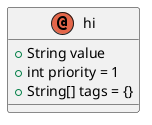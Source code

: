 @startuml
'https://plantuml.com/sequence-diagram

annotation hi{
 + String value
 + int priority = 1
 + String[] tags = {}
}

@enduml